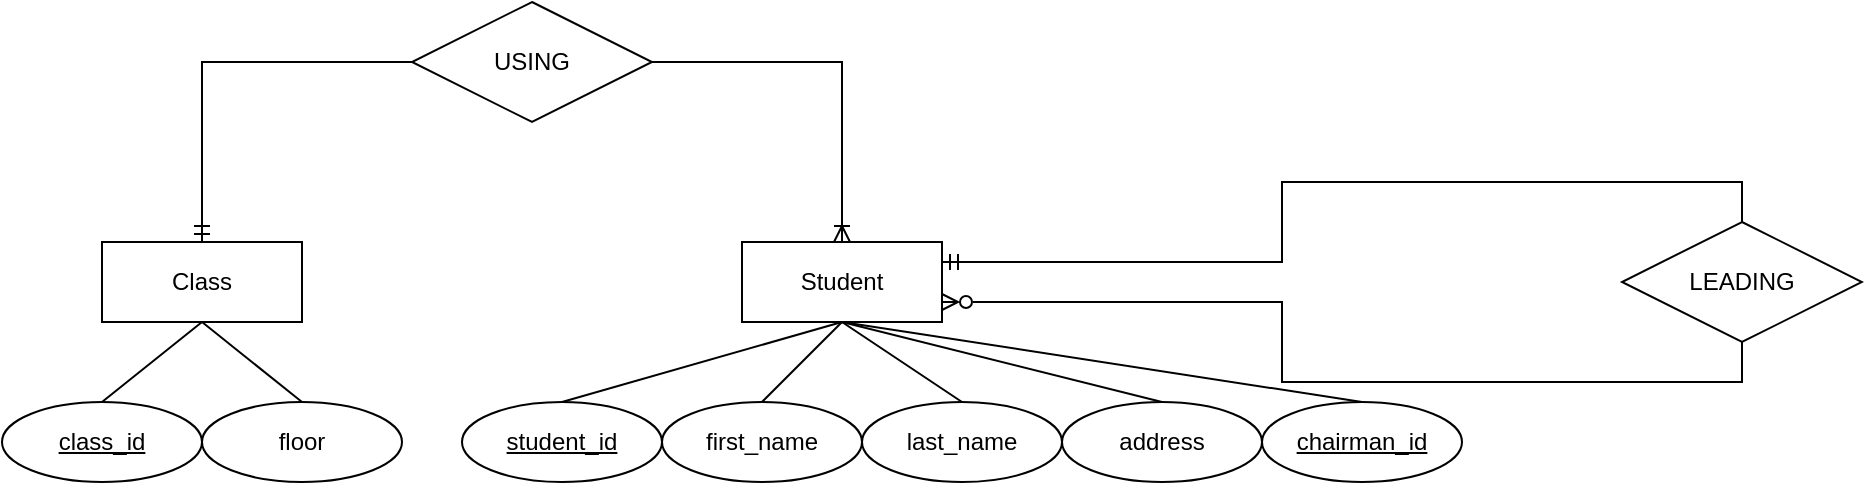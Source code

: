 <mxfile version="17.4.0" type="device"><diagram id="R2lEEEUBdFMjLlhIrx00" name="Page-1"><mxGraphModel dx="1038" dy="560" grid="1" gridSize="10" guides="1" tooltips="1" connect="1" arrows="1" fold="1" page="1" pageScale="1" pageWidth="850" pageHeight="1100" math="0" shadow="0" extFonts="Permanent Marker^https://fonts.googleapis.com/css?family=Permanent+Marker"><root><mxCell id="0"/><mxCell id="1" parent="0"/><mxCell id="-HLjAe21WkYntsaXWFJ5-1" value="Class" style="whiteSpace=wrap;html=1;align=center;" vertex="1" parent="1"><mxGeometry x="210" y="120" width="100" height="40" as="geometry"/></mxCell><mxCell id="-HLjAe21WkYntsaXWFJ5-4" style="rounded=0;orthogonalLoop=1;jettySize=auto;html=1;exitX=0.5;exitY=0;exitDx=0;exitDy=0;entryX=0.5;entryY=1;entryDx=0;entryDy=0;endArrow=none;endFill=0;" edge="1" parent="1" source="-HLjAe21WkYntsaXWFJ5-2" target="-HLjAe21WkYntsaXWFJ5-1"><mxGeometry relative="1" as="geometry"/></mxCell><mxCell id="-HLjAe21WkYntsaXWFJ5-2" value="class_id" style="ellipse;whiteSpace=wrap;html=1;align=center;fontStyle=4;" vertex="1" parent="1"><mxGeometry x="160" y="200" width="100" height="40" as="geometry"/></mxCell><mxCell id="-HLjAe21WkYntsaXWFJ5-5" style="edgeStyle=none;rounded=0;orthogonalLoop=1;jettySize=auto;html=1;exitX=0.5;exitY=0;exitDx=0;exitDy=0;entryX=0.5;entryY=1;entryDx=0;entryDy=0;endArrow=none;endFill=0;" edge="1" parent="1" source="-HLjAe21WkYntsaXWFJ5-3" target="-HLjAe21WkYntsaXWFJ5-1"><mxGeometry relative="1" as="geometry"/></mxCell><mxCell id="-HLjAe21WkYntsaXWFJ5-3" value="floor" style="ellipse;whiteSpace=wrap;html=1;align=center;" vertex="1" parent="1"><mxGeometry x="260" y="200" width="100" height="40" as="geometry"/></mxCell><mxCell id="-HLjAe21WkYntsaXWFJ5-21" style="rounded=0;orthogonalLoop=1;jettySize=auto;html=1;exitX=0.5;exitY=1;exitDx=0;exitDy=0;entryX=0.5;entryY=0;entryDx=0;entryDy=0;endArrow=none;endFill=0;" edge="1" parent="1" source="-HLjAe21WkYntsaXWFJ5-6" target="-HLjAe21WkYntsaXWFJ5-20"><mxGeometry relative="1" as="geometry"/></mxCell><mxCell id="-HLjAe21WkYntsaXWFJ5-6" value="Student" style="whiteSpace=wrap;html=1;align=center;" vertex="1" parent="1"><mxGeometry x="530" y="120" width="100" height="40" as="geometry"/></mxCell><mxCell id="-HLjAe21WkYntsaXWFJ5-7" style="rounded=0;orthogonalLoop=1;jettySize=auto;html=1;exitX=0.5;exitY=0;exitDx=0;exitDy=0;entryX=0.5;entryY=1;entryDx=0;entryDy=0;endArrow=none;endFill=0;" edge="1" parent="1" source="-HLjAe21WkYntsaXWFJ5-8" target="-HLjAe21WkYntsaXWFJ5-6"><mxGeometry relative="1" as="geometry"/></mxCell><mxCell id="-HLjAe21WkYntsaXWFJ5-8" value="student_id" style="ellipse;whiteSpace=wrap;html=1;align=center;fontStyle=4;" vertex="1" parent="1"><mxGeometry x="390" y="200" width="100" height="40" as="geometry"/></mxCell><mxCell id="-HLjAe21WkYntsaXWFJ5-9" style="edgeStyle=none;rounded=0;orthogonalLoop=1;jettySize=auto;html=1;exitX=0.5;exitY=0;exitDx=0;exitDy=0;entryX=0.5;entryY=1;entryDx=0;entryDy=0;endArrow=none;endFill=0;" edge="1" parent="1" source="-HLjAe21WkYntsaXWFJ5-10" target="-HLjAe21WkYntsaXWFJ5-6"><mxGeometry relative="1" as="geometry"/></mxCell><mxCell id="-HLjAe21WkYntsaXWFJ5-10" value="first_name" style="ellipse;whiteSpace=wrap;html=1;align=center;" vertex="1" parent="1"><mxGeometry x="490" y="200" width="100" height="40" as="geometry"/></mxCell><mxCell id="-HLjAe21WkYntsaXWFJ5-13" style="edgeStyle=none;rounded=0;orthogonalLoop=1;jettySize=auto;html=1;exitX=0.5;exitY=0;exitDx=0;exitDy=0;entryX=0.5;entryY=1;entryDx=0;entryDy=0;endArrow=none;endFill=0;" edge="1" parent="1" source="-HLjAe21WkYntsaXWFJ5-11" target="-HLjAe21WkYntsaXWFJ5-6"><mxGeometry relative="1" as="geometry"/></mxCell><mxCell id="-HLjAe21WkYntsaXWFJ5-11" value="last_name" style="ellipse;whiteSpace=wrap;html=1;align=center;" vertex="1" parent="1"><mxGeometry x="590" y="200" width="100" height="40" as="geometry"/></mxCell><mxCell id="-HLjAe21WkYntsaXWFJ5-14" style="edgeStyle=none;rounded=0;orthogonalLoop=1;jettySize=auto;html=1;exitX=0.5;exitY=0;exitDx=0;exitDy=0;entryX=0.5;entryY=1;entryDx=0;entryDy=0;endArrow=none;endFill=0;" edge="1" parent="1" source="-HLjAe21WkYntsaXWFJ5-12" target="-HLjAe21WkYntsaXWFJ5-6"><mxGeometry relative="1" as="geometry"/></mxCell><mxCell id="-HLjAe21WkYntsaXWFJ5-12" value="address" style="ellipse;whiteSpace=wrap;html=1;align=center;" vertex="1" parent="1"><mxGeometry x="690" y="200" width="100" height="40" as="geometry"/></mxCell><mxCell id="-HLjAe21WkYntsaXWFJ5-16" value="" style="edgeStyle=orthogonalEdgeStyle;fontSize=12;html=1;endArrow=none;startArrow=ERmandOne;rounded=0;exitX=0.5;exitY=0;exitDx=0;exitDy=0;entryX=0;entryY=0.5;entryDx=0;entryDy=0;endFill=0;" edge="1" parent="1" source="-HLjAe21WkYntsaXWFJ5-1" target="-HLjAe21WkYntsaXWFJ5-17"><mxGeometry width="100" height="100" relative="1" as="geometry"><mxPoint x="365" y="340" as="sourcePoint"/><mxPoint x="465" y="240" as="targetPoint"/></mxGeometry></mxCell><mxCell id="-HLjAe21WkYntsaXWFJ5-18" style="edgeStyle=orthogonalEdgeStyle;rounded=0;orthogonalLoop=1;jettySize=auto;html=1;exitX=1;exitY=0.5;exitDx=0;exitDy=0;entryX=0.5;entryY=0;entryDx=0;entryDy=0;endArrow=ERoneToMany;endFill=0;" edge="1" parent="1" source="-HLjAe21WkYntsaXWFJ5-17" target="-HLjAe21WkYntsaXWFJ5-6"><mxGeometry relative="1" as="geometry"/></mxCell><mxCell id="-HLjAe21WkYntsaXWFJ5-17" value="USING" style="shape=rhombus;perimeter=rhombusPerimeter;whiteSpace=wrap;html=1;align=center;" vertex="1" parent="1"><mxGeometry x="365" width="120" height="60" as="geometry"/></mxCell><mxCell id="-HLjAe21WkYntsaXWFJ5-22" style="edgeStyle=orthogonalEdgeStyle;rounded=0;orthogonalLoop=1;jettySize=auto;html=1;exitX=0.5;exitY=0;exitDx=0;exitDy=0;entryX=1;entryY=0.25;entryDx=0;entryDy=0;endArrow=ERmandOne;endFill=0;startArrow=none;startFill=0;" edge="1" parent="1" source="-HLjAe21WkYntsaXWFJ5-23" target="-HLjAe21WkYntsaXWFJ5-6"><mxGeometry relative="1" as="geometry"/></mxCell><mxCell id="-HLjAe21WkYntsaXWFJ5-20" value="chairman_id" style="ellipse;whiteSpace=wrap;html=1;align=center;fontStyle=4;" vertex="1" parent="1"><mxGeometry x="790" y="200" width="100" height="40" as="geometry"/></mxCell><mxCell id="-HLjAe21WkYntsaXWFJ5-23" value="LEADING" style="shape=rhombus;perimeter=rhombusPerimeter;whiteSpace=wrap;html=1;align=center;" vertex="1" parent="1"><mxGeometry x="970" y="110" width="120" height="60" as="geometry"/></mxCell><mxCell id="-HLjAe21WkYntsaXWFJ5-24" style="edgeStyle=orthogonalEdgeStyle;rounded=0;orthogonalLoop=1;jettySize=auto;html=1;exitX=1;exitY=0.75;exitDx=0;exitDy=0;entryX=0.5;entryY=1;entryDx=0;entryDy=0;endArrow=none;endFill=0;startArrow=ERzeroToMany;startFill=0;" edge="1" parent="1" source="-HLjAe21WkYntsaXWFJ5-6" target="-HLjAe21WkYntsaXWFJ5-23"><mxGeometry relative="1" as="geometry"><mxPoint x="590" y="340" as="sourcePoint"/><mxPoint x="450" y="250" as="targetPoint"/></mxGeometry></mxCell></root></mxGraphModel></diagram></mxfile>
